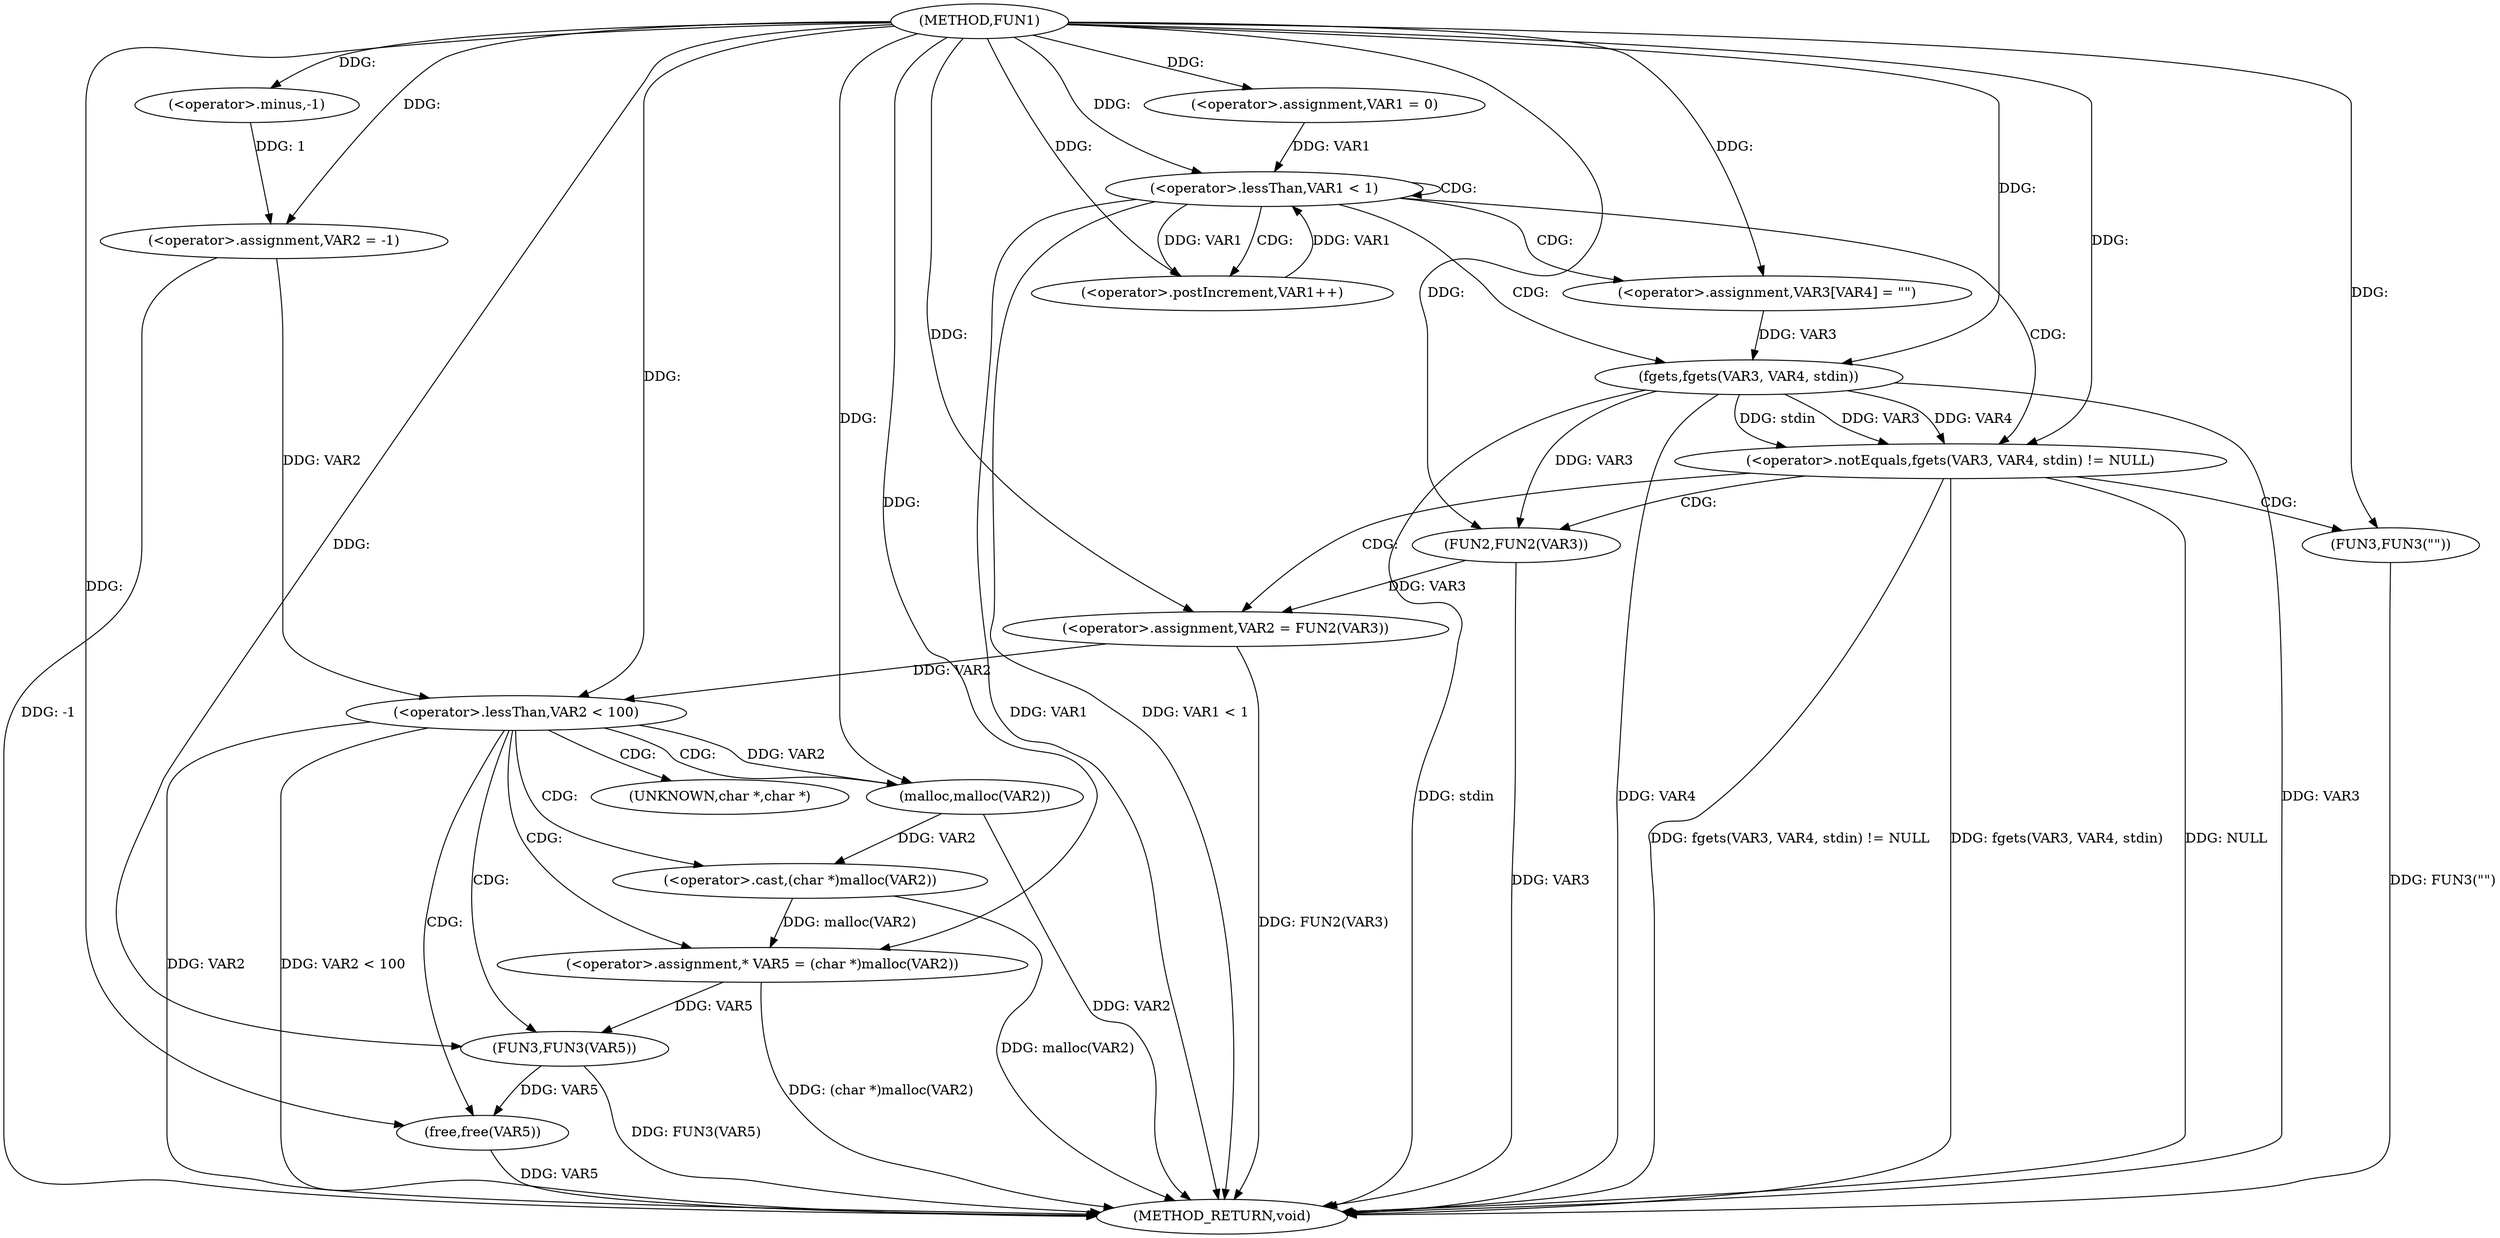 digraph FUN1 {  
"1000100" [label = "(METHOD,FUN1)" ]
"1000155" [label = "(METHOD_RETURN,void)" ]
"1000104" [label = "(<operator>.assignment,VAR2 = -1)" ]
"1000106" [label = "(<operator>.minus,-1)" ]
"1000109" [label = "(<operator>.assignment,VAR1 = 0)" ]
"1000112" [label = "(<operator>.lessThan,VAR1 < 1)" ]
"1000115" [label = "(<operator>.postIncrement,VAR1++)" ]
"1000120" [label = "(<operator>.assignment,VAR3[VAR4] = \"\")" ]
"1000124" [label = "(<operator>.notEquals,fgets(VAR3, VAR4, stdin) != NULL)" ]
"1000125" [label = "(fgets,fgets(VAR3, VAR4, stdin))" ]
"1000131" [label = "(<operator>.assignment,VAR2 = FUN2(VAR3))" ]
"1000133" [label = "(FUN2,FUN2(VAR3))" ]
"1000137" [label = "(FUN3,FUN3(\"\"))" ]
"1000140" [label = "(<operator>.lessThan,VAR2 < 100)" ]
"1000145" [label = "(<operator>.assignment,* VAR5 = (char *)malloc(VAR2))" ]
"1000147" [label = "(<operator>.cast,(char *)malloc(VAR2))" ]
"1000149" [label = "(malloc,malloc(VAR2))" ]
"1000151" [label = "(FUN3,FUN3(VAR5))" ]
"1000153" [label = "(free,free(VAR5))" ]
"1000148" [label = "(UNKNOWN,char *,char *)" ]
  "1000125" -> "1000155"  [ label = "DDG: VAR3"] 
  "1000124" -> "1000155"  [ label = "DDG: fgets(VAR3, VAR4, stdin)"] 
  "1000151" -> "1000155"  [ label = "DDG: FUN3(VAR5)"] 
  "1000140" -> "1000155"  [ label = "DDG: VAR2"] 
  "1000140" -> "1000155"  [ label = "DDG: VAR2 < 100"] 
  "1000147" -> "1000155"  [ label = "DDG: malloc(VAR2)"] 
  "1000153" -> "1000155"  [ label = "DDG: VAR5"] 
  "1000149" -> "1000155"  [ label = "DDG: VAR2"] 
  "1000125" -> "1000155"  [ label = "DDG: stdin"] 
  "1000145" -> "1000155"  [ label = "DDG: (char *)malloc(VAR2)"] 
  "1000124" -> "1000155"  [ label = "DDG: NULL"] 
  "1000133" -> "1000155"  [ label = "DDG: VAR3"] 
  "1000125" -> "1000155"  [ label = "DDG: VAR4"] 
  "1000131" -> "1000155"  [ label = "DDG: FUN2(VAR3)"] 
  "1000112" -> "1000155"  [ label = "DDG: VAR1 < 1"] 
  "1000112" -> "1000155"  [ label = "DDG: VAR1"] 
  "1000137" -> "1000155"  [ label = "DDG: FUN3(\"\")"] 
  "1000104" -> "1000155"  [ label = "DDG: -1"] 
  "1000124" -> "1000155"  [ label = "DDG: fgets(VAR3, VAR4, stdin) != NULL"] 
  "1000106" -> "1000104"  [ label = "DDG: 1"] 
  "1000100" -> "1000104"  [ label = "DDG: "] 
  "1000100" -> "1000106"  [ label = "DDG: "] 
  "1000100" -> "1000109"  [ label = "DDG: "] 
  "1000109" -> "1000112"  [ label = "DDG: VAR1"] 
  "1000115" -> "1000112"  [ label = "DDG: VAR1"] 
  "1000100" -> "1000112"  [ label = "DDG: "] 
  "1000112" -> "1000115"  [ label = "DDG: VAR1"] 
  "1000100" -> "1000115"  [ label = "DDG: "] 
  "1000100" -> "1000120"  [ label = "DDG: "] 
  "1000125" -> "1000124"  [ label = "DDG: VAR3"] 
  "1000125" -> "1000124"  [ label = "DDG: VAR4"] 
  "1000125" -> "1000124"  [ label = "DDG: stdin"] 
  "1000120" -> "1000125"  [ label = "DDG: VAR3"] 
  "1000100" -> "1000125"  [ label = "DDG: "] 
  "1000100" -> "1000124"  [ label = "DDG: "] 
  "1000133" -> "1000131"  [ label = "DDG: VAR3"] 
  "1000100" -> "1000131"  [ label = "DDG: "] 
  "1000125" -> "1000133"  [ label = "DDG: VAR3"] 
  "1000100" -> "1000133"  [ label = "DDG: "] 
  "1000100" -> "1000137"  [ label = "DDG: "] 
  "1000104" -> "1000140"  [ label = "DDG: VAR2"] 
  "1000131" -> "1000140"  [ label = "DDG: VAR2"] 
  "1000100" -> "1000140"  [ label = "DDG: "] 
  "1000147" -> "1000145"  [ label = "DDG: malloc(VAR2)"] 
  "1000100" -> "1000145"  [ label = "DDG: "] 
  "1000149" -> "1000147"  [ label = "DDG: VAR2"] 
  "1000140" -> "1000149"  [ label = "DDG: VAR2"] 
  "1000100" -> "1000149"  [ label = "DDG: "] 
  "1000145" -> "1000151"  [ label = "DDG: VAR5"] 
  "1000100" -> "1000151"  [ label = "DDG: "] 
  "1000151" -> "1000153"  [ label = "DDG: VAR5"] 
  "1000100" -> "1000153"  [ label = "DDG: "] 
  "1000112" -> "1000112"  [ label = "CDG: "] 
  "1000112" -> "1000125"  [ label = "CDG: "] 
  "1000112" -> "1000120"  [ label = "CDG: "] 
  "1000112" -> "1000124"  [ label = "CDG: "] 
  "1000112" -> "1000115"  [ label = "CDG: "] 
  "1000124" -> "1000131"  [ label = "CDG: "] 
  "1000124" -> "1000137"  [ label = "CDG: "] 
  "1000124" -> "1000133"  [ label = "CDG: "] 
  "1000140" -> "1000153"  [ label = "CDG: "] 
  "1000140" -> "1000147"  [ label = "CDG: "] 
  "1000140" -> "1000151"  [ label = "CDG: "] 
  "1000140" -> "1000145"  [ label = "CDG: "] 
  "1000140" -> "1000148"  [ label = "CDG: "] 
  "1000140" -> "1000149"  [ label = "CDG: "] 
}
